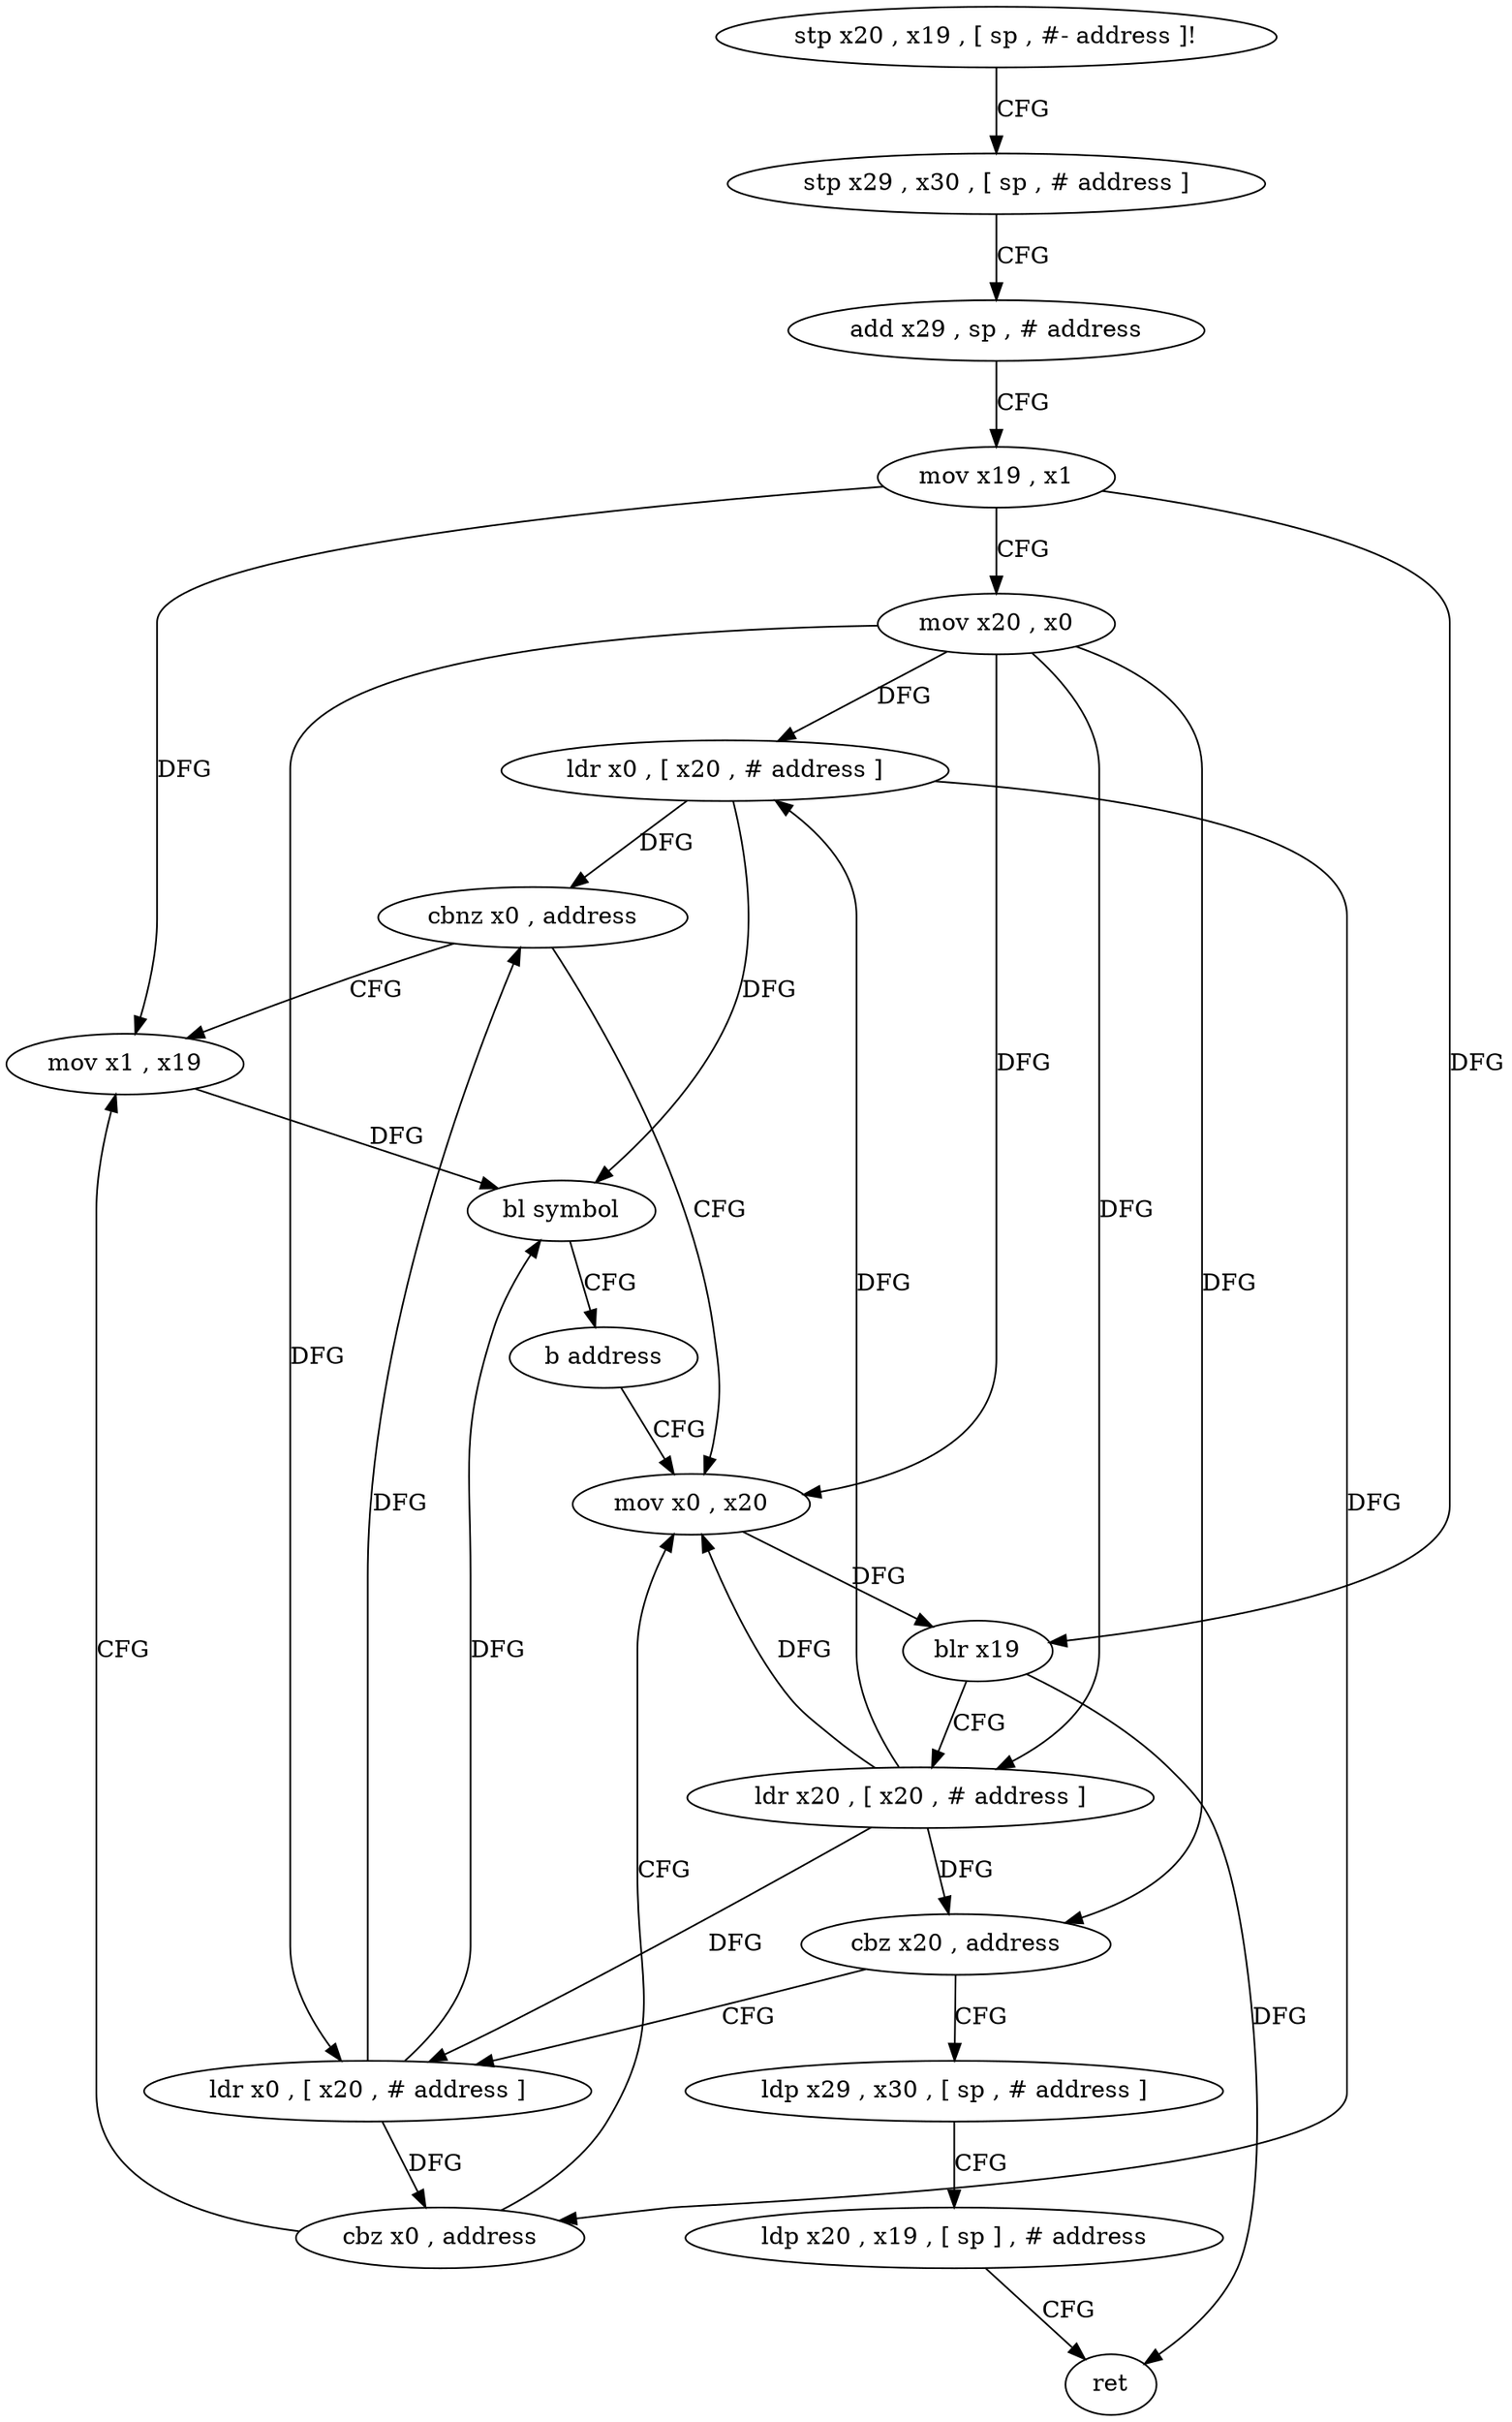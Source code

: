 digraph "func" {
"4230328" [label = "stp x20 , x19 , [ sp , #- address ]!" ]
"4230332" [label = "stp x29 , x30 , [ sp , # address ]" ]
"4230336" [label = "add x29 , sp , # address" ]
"4230340" [label = "mov x19 , x1" ]
"4230344" [label = "mov x20 , x0" ]
"4230348" [label = "ldr x0 , [ x20 , # address ]" ]
"4230352" [label = "cbnz x0 , address" ]
"4230380" [label = "mov x1 , x19" ]
"4230356" [label = "mov x0 , x20" ]
"4230384" [label = "bl symbol" ]
"4230388" [label = "b address" ]
"4230360" [label = "blr x19" ]
"4230364" [label = "ldr x20 , [ x20 , # address ]" ]
"4230368" [label = "cbz x20 , address" ]
"4230392" [label = "ldp x29 , x30 , [ sp , # address ]" ]
"4230372" [label = "ldr x0 , [ x20 , # address ]" ]
"4230396" [label = "ldp x20 , x19 , [ sp ] , # address" ]
"4230400" [label = "ret" ]
"4230376" [label = "cbz x0 , address" ]
"4230328" -> "4230332" [ label = "CFG" ]
"4230332" -> "4230336" [ label = "CFG" ]
"4230336" -> "4230340" [ label = "CFG" ]
"4230340" -> "4230344" [ label = "CFG" ]
"4230340" -> "4230380" [ label = "DFG" ]
"4230340" -> "4230360" [ label = "DFG" ]
"4230344" -> "4230348" [ label = "DFG" ]
"4230344" -> "4230356" [ label = "DFG" ]
"4230344" -> "4230364" [ label = "DFG" ]
"4230344" -> "4230368" [ label = "DFG" ]
"4230344" -> "4230372" [ label = "DFG" ]
"4230348" -> "4230352" [ label = "DFG" ]
"4230348" -> "4230384" [ label = "DFG" ]
"4230348" -> "4230376" [ label = "DFG" ]
"4230352" -> "4230380" [ label = "CFG" ]
"4230352" -> "4230356" [ label = "CFG" ]
"4230380" -> "4230384" [ label = "DFG" ]
"4230356" -> "4230360" [ label = "DFG" ]
"4230384" -> "4230388" [ label = "CFG" ]
"4230388" -> "4230356" [ label = "CFG" ]
"4230360" -> "4230364" [ label = "CFG" ]
"4230360" -> "4230400" [ label = "DFG" ]
"4230364" -> "4230368" [ label = "DFG" ]
"4230364" -> "4230348" [ label = "DFG" ]
"4230364" -> "4230356" [ label = "DFG" ]
"4230364" -> "4230372" [ label = "DFG" ]
"4230368" -> "4230392" [ label = "CFG" ]
"4230368" -> "4230372" [ label = "CFG" ]
"4230392" -> "4230396" [ label = "CFG" ]
"4230372" -> "4230376" [ label = "DFG" ]
"4230372" -> "4230352" [ label = "DFG" ]
"4230372" -> "4230384" [ label = "DFG" ]
"4230396" -> "4230400" [ label = "CFG" ]
"4230376" -> "4230356" [ label = "CFG" ]
"4230376" -> "4230380" [ label = "CFG" ]
}
